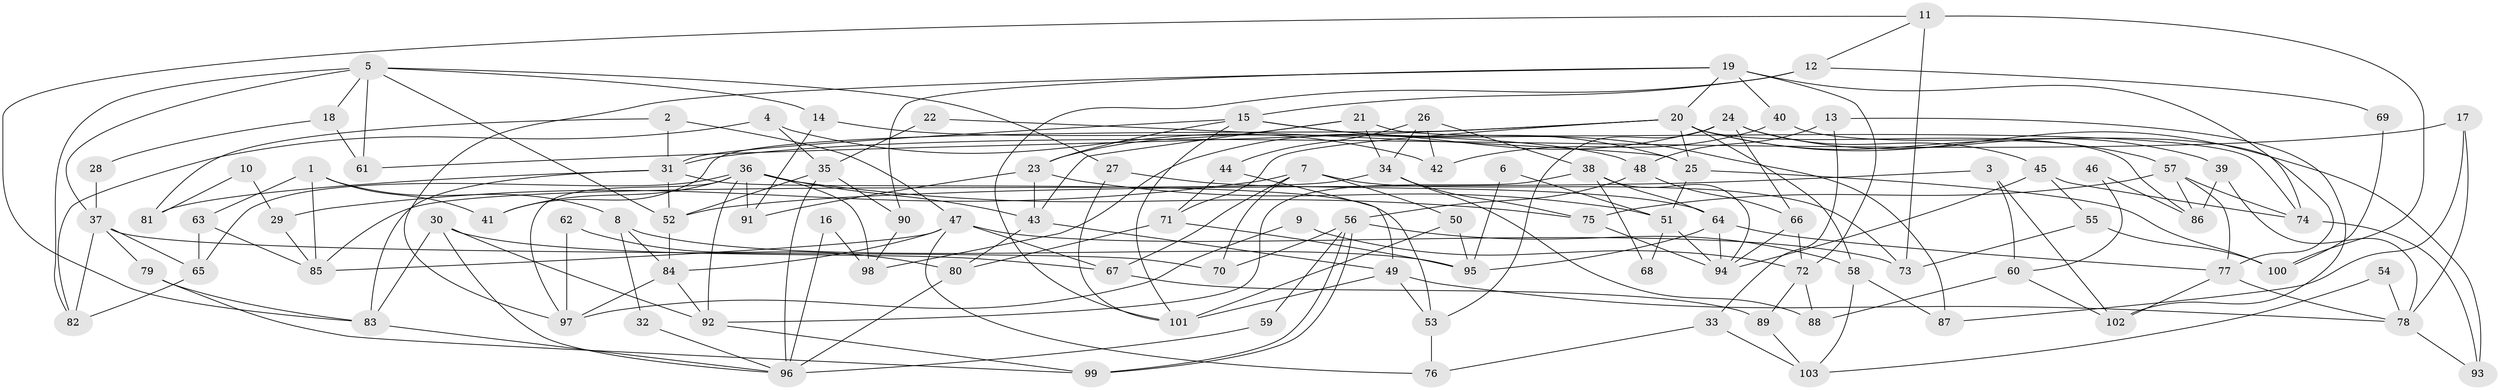 // coarse degree distribution, {12: 0.04878048780487805, 6: 0.12195121951219512, 4: 0.0975609756097561, 3: 0.24390243902439024, 7: 0.12195121951219512, 2: 0.17073170731707318, 5: 0.07317073170731707, 16: 0.024390243902439025, 23: 0.024390243902439025, 10: 0.024390243902439025, 8: 0.024390243902439025, 13: 0.024390243902439025}
// Generated by graph-tools (version 1.1) at 2025/18/03/04/25 18:18:39]
// undirected, 103 vertices, 206 edges
graph export_dot {
graph [start="1"]
  node [color=gray90,style=filled];
  1;
  2;
  3;
  4;
  5;
  6;
  7;
  8;
  9;
  10;
  11;
  12;
  13;
  14;
  15;
  16;
  17;
  18;
  19;
  20;
  21;
  22;
  23;
  24;
  25;
  26;
  27;
  28;
  29;
  30;
  31;
  32;
  33;
  34;
  35;
  36;
  37;
  38;
  39;
  40;
  41;
  42;
  43;
  44;
  45;
  46;
  47;
  48;
  49;
  50;
  51;
  52;
  53;
  54;
  55;
  56;
  57;
  58;
  59;
  60;
  61;
  62;
  63;
  64;
  65;
  66;
  67;
  68;
  69;
  70;
  71;
  72;
  73;
  74;
  75;
  76;
  77;
  78;
  79;
  80;
  81;
  82;
  83;
  84;
  85;
  86;
  87;
  88;
  89;
  90;
  91;
  92;
  93;
  94;
  95;
  96;
  97;
  98;
  99;
  100;
  101;
  102;
  103;
  1 -- 41;
  1 -- 85;
  1 -- 8;
  1 -- 63;
  2 -- 47;
  2 -- 31;
  2 -- 81;
  3 -- 102;
  3 -- 52;
  3 -- 60;
  4 -- 42;
  4 -- 35;
  4 -- 82;
  5 -- 82;
  5 -- 52;
  5 -- 14;
  5 -- 18;
  5 -- 27;
  5 -- 37;
  5 -- 61;
  6 -- 51;
  6 -- 95;
  7 -- 70;
  7 -- 50;
  7 -- 29;
  7 -- 67;
  7 -- 73;
  8 -- 95;
  8 -- 32;
  8 -- 84;
  9 -- 97;
  9 -- 72;
  10 -- 29;
  10 -- 81;
  11 -- 73;
  11 -- 100;
  11 -- 12;
  11 -- 83;
  12 -- 15;
  12 -- 69;
  12 -- 101;
  13 -- 48;
  13 -- 33;
  13 -- 102;
  14 -- 91;
  14 -- 48;
  15 -- 101;
  15 -- 87;
  15 -- 23;
  15 -- 25;
  15 -- 31;
  16 -- 98;
  16 -- 96;
  17 -- 78;
  17 -- 31;
  17 -- 87;
  18 -- 61;
  18 -- 28;
  19 -- 97;
  19 -- 72;
  19 -- 20;
  19 -- 40;
  19 -- 74;
  19 -- 90;
  20 -- 71;
  20 -- 25;
  20 -- 41;
  20 -- 57;
  20 -- 58;
  20 -- 61;
  20 -- 86;
  20 -- 93;
  21 -- 74;
  21 -- 43;
  21 -- 23;
  21 -- 34;
  22 -- 35;
  22 -- 25;
  23 -- 43;
  23 -- 51;
  23 -- 91;
  24 -- 39;
  24 -- 53;
  24 -- 45;
  24 -- 66;
  24 -- 98;
  25 -- 51;
  25 -- 100;
  26 -- 38;
  26 -- 34;
  26 -- 42;
  26 -- 44;
  27 -- 64;
  27 -- 101;
  28 -- 37;
  29 -- 85;
  30 -- 83;
  30 -- 67;
  30 -- 92;
  30 -- 96;
  31 -- 52;
  31 -- 53;
  31 -- 81;
  31 -- 83;
  32 -- 96;
  33 -- 103;
  33 -- 76;
  34 -- 75;
  34 -- 85;
  34 -- 88;
  35 -- 90;
  35 -- 96;
  35 -- 52;
  36 -- 65;
  36 -- 75;
  36 -- 41;
  36 -- 43;
  36 -- 91;
  36 -- 92;
  36 -- 97;
  36 -- 98;
  37 -- 79;
  37 -- 65;
  37 -- 70;
  37 -- 82;
  38 -- 92;
  38 -- 64;
  38 -- 68;
  38 -- 94;
  39 -- 78;
  39 -- 86;
  40 -- 77;
  40 -- 42;
  43 -- 49;
  43 -- 80;
  44 -- 49;
  44 -- 71;
  45 -- 94;
  45 -- 55;
  45 -- 74;
  46 -- 86;
  46 -- 60;
  47 -- 84;
  47 -- 85;
  47 -- 67;
  47 -- 73;
  47 -- 76;
  48 -- 66;
  48 -- 56;
  49 -- 101;
  49 -- 53;
  49 -- 78;
  50 -- 95;
  50 -- 101;
  51 -- 68;
  51 -- 94;
  52 -- 84;
  53 -- 76;
  54 -- 103;
  54 -- 78;
  55 -- 73;
  55 -- 100;
  56 -- 99;
  56 -- 99;
  56 -- 58;
  56 -- 59;
  56 -- 70;
  57 -- 74;
  57 -- 75;
  57 -- 77;
  57 -- 86;
  58 -- 87;
  58 -- 103;
  59 -- 96;
  60 -- 102;
  60 -- 88;
  62 -- 80;
  62 -- 97;
  63 -- 65;
  63 -- 85;
  64 -- 77;
  64 -- 94;
  64 -- 95;
  65 -- 82;
  66 -- 94;
  66 -- 72;
  67 -- 89;
  69 -- 100;
  71 -- 80;
  71 -- 95;
  72 -- 88;
  72 -- 89;
  74 -- 93;
  75 -- 94;
  77 -- 78;
  77 -- 102;
  78 -- 93;
  79 -- 83;
  79 -- 99;
  80 -- 96;
  83 -- 96;
  84 -- 92;
  84 -- 97;
  89 -- 103;
  90 -- 98;
  92 -- 99;
}
